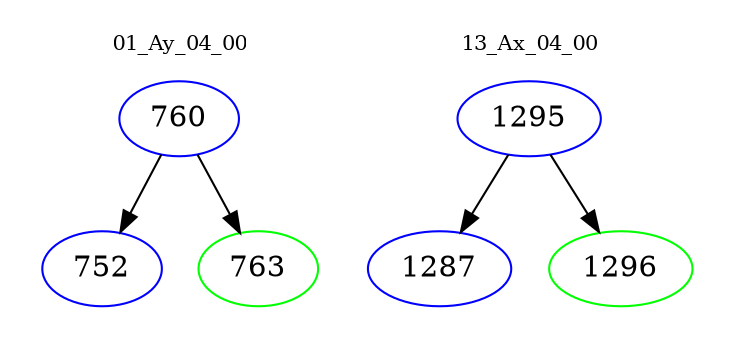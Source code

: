 digraph{
subgraph cluster_0 {
color = white
label = "01_Ay_04_00";
fontsize=10;
T0_760 [label="760", color="blue"]
T0_760 -> T0_752 [color="black"]
T0_752 [label="752", color="blue"]
T0_760 -> T0_763 [color="black"]
T0_763 [label="763", color="green"]
}
subgraph cluster_1 {
color = white
label = "13_Ax_04_00";
fontsize=10;
T1_1295 [label="1295", color="blue"]
T1_1295 -> T1_1287 [color="black"]
T1_1287 [label="1287", color="blue"]
T1_1295 -> T1_1296 [color="black"]
T1_1296 [label="1296", color="green"]
}
}
